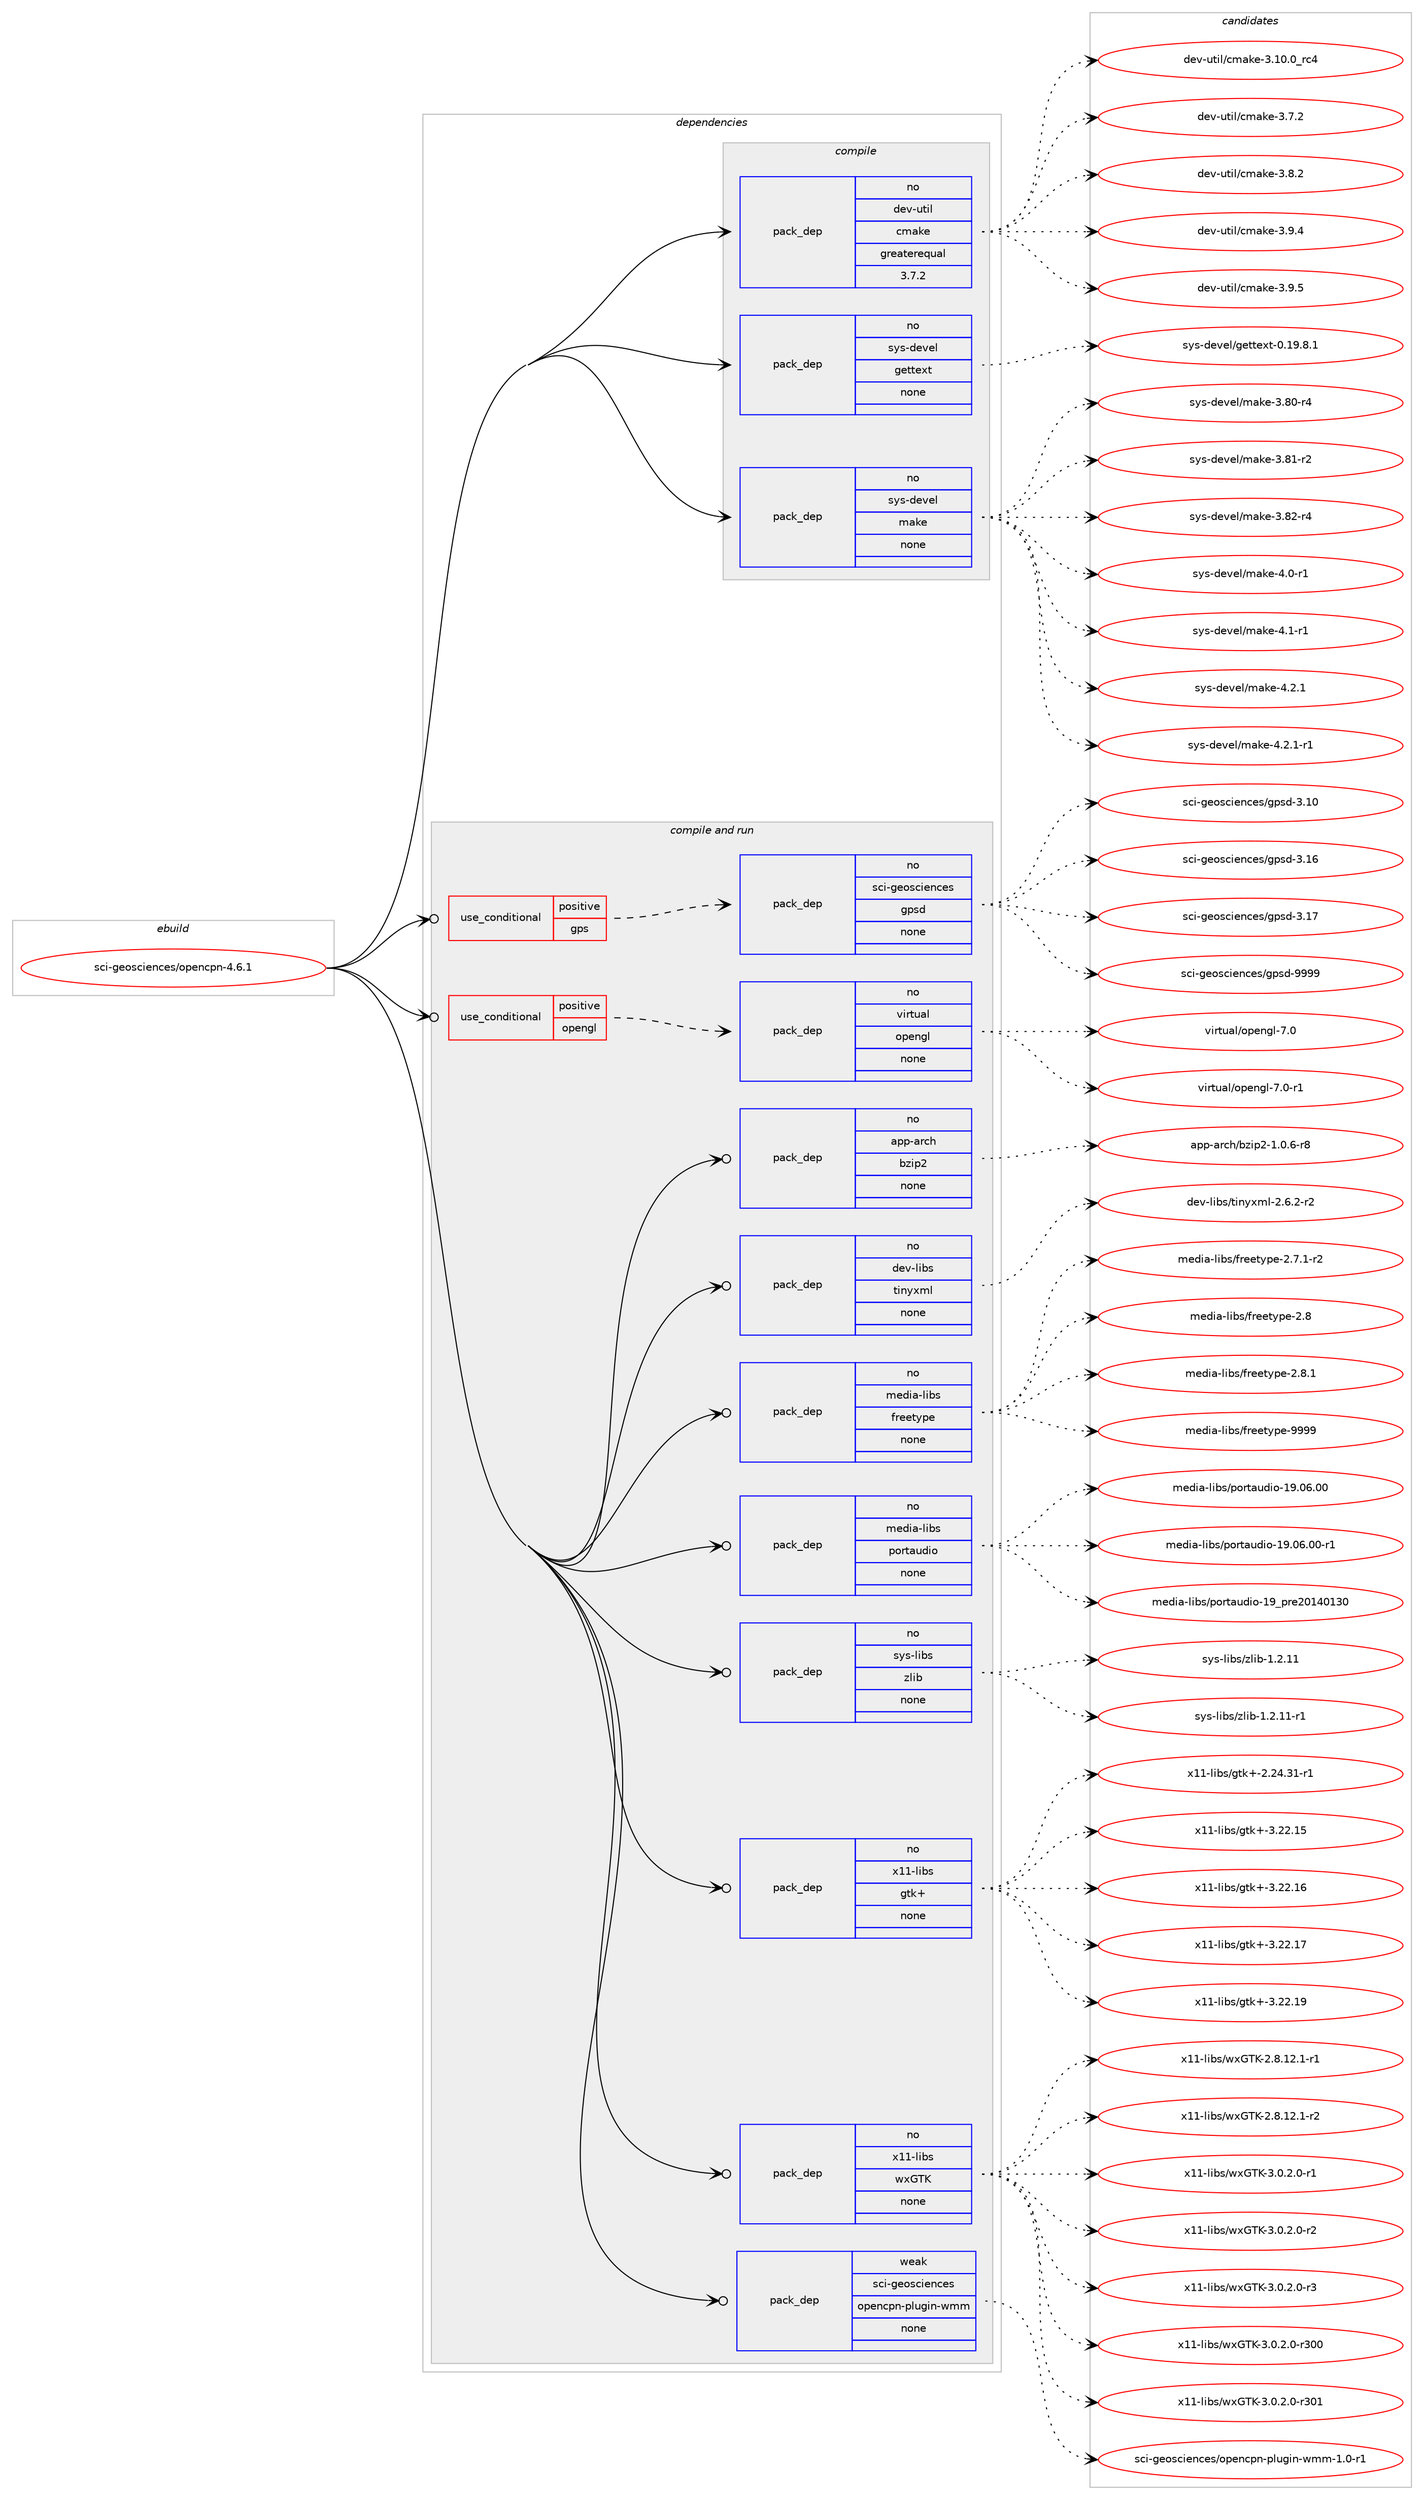 digraph prolog {

# *************
# Graph options
# *************

newrank=true;
concentrate=true;
compound=true;
graph [rankdir=LR,fontname=Helvetica,fontsize=10,ranksep=1.5];#, ranksep=2.5, nodesep=0.2];
edge  [arrowhead=vee];
node  [fontname=Helvetica,fontsize=10];

# **********
# The ebuild
# **********

subgraph cluster_leftcol {
color=gray;
rank=same;
label=<<i>ebuild</i>>;
id [label="sci-geosciences/opencpn-4.6.1", color=red, width=4, href="../sci-geosciences/opencpn-4.6.1.svg"];
}

# ****************
# The dependencies
# ****************

subgraph cluster_midcol {
color=gray;
label=<<i>dependencies</i>>;
subgraph cluster_compile {
fillcolor="#eeeeee";
style=filled;
label=<<i>compile</i>>;
subgraph pack331226 {
dependency449064 [label=<<TABLE BORDER="0" CELLBORDER="1" CELLSPACING="0" CELLPADDING="4" WIDTH="220"><TR><TD ROWSPAN="6" CELLPADDING="30">pack_dep</TD></TR><TR><TD WIDTH="110">no</TD></TR><TR><TD>dev-util</TD></TR><TR><TD>cmake</TD></TR><TR><TD>greaterequal</TD></TR><TR><TD>3.7.2</TD></TR></TABLE>>, shape=none, color=blue];
}
id:e -> dependency449064:w [weight=20,style="solid",arrowhead="vee"];
subgraph pack331227 {
dependency449065 [label=<<TABLE BORDER="0" CELLBORDER="1" CELLSPACING="0" CELLPADDING="4" WIDTH="220"><TR><TD ROWSPAN="6" CELLPADDING="30">pack_dep</TD></TR><TR><TD WIDTH="110">no</TD></TR><TR><TD>sys-devel</TD></TR><TR><TD>gettext</TD></TR><TR><TD>none</TD></TR><TR><TD></TD></TR></TABLE>>, shape=none, color=blue];
}
id:e -> dependency449065:w [weight=20,style="solid",arrowhead="vee"];
subgraph pack331228 {
dependency449066 [label=<<TABLE BORDER="0" CELLBORDER="1" CELLSPACING="0" CELLPADDING="4" WIDTH="220"><TR><TD ROWSPAN="6" CELLPADDING="30">pack_dep</TD></TR><TR><TD WIDTH="110">no</TD></TR><TR><TD>sys-devel</TD></TR><TR><TD>make</TD></TR><TR><TD>none</TD></TR><TR><TD></TD></TR></TABLE>>, shape=none, color=blue];
}
id:e -> dependency449066:w [weight=20,style="solid",arrowhead="vee"];
}
subgraph cluster_compileandrun {
fillcolor="#eeeeee";
style=filled;
label=<<i>compile and run</i>>;
subgraph cond110016 {
dependency449067 [label=<<TABLE BORDER="0" CELLBORDER="1" CELLSPACING="0" CELLPADDING="4"><TR><TD ROWSPAN="3" CELLPADDING="10">use_conditional</TD></TR><TR><TD>positive</TD></TR><TR><TD>gps</TD></TR></TABLE>>, shape=none, color=red];
subgraph pack331229 {
dependency449068 [label=<<TABLE BORDER="0" CELLBORDER="1" CELLSPACING="0" CELLPADDING="4" WIDTH="220"><TR><TD ROWSPAN="6" CELLPADDING="30">pack_dep</TD></TR><TR><TD WIDTH="110">no</TD></TR><TR><TD>sci-geosciences</TD></TR><TR><TD>gpsd</TD></TR><TR><TD>none</TD></TR><TR><TD></TD></TR></TABLE>>, shape=none, color=blue];
}
dependency449067:e -> dependency449068:w [weight=20,style="dashed",arrowhead="vee"];
}
id:e -> dependency449067:w [weight=20,style="solid",arrowhead="odotvee"];
subgraph cond110017 {
dependency449069 [label=<<TABLE BORDER="0" CELLBORDER="1" CELLSPACING="0" CELLPADDING="4"><TR><TD ROWSPAN="3" CELLPADDING="10">use_conditional</TD></TR><TR><TD>positive</TD></TR><TR><TD>opengl</TD></TR></TABLE>>, shape=none, color=red];
subgraph pack331230 {
dependency449070 [label=<<TABLE BORDER="0" CELLBORDER="1" CELLSPACING="0" CELLPADDING="4" WIDTH="220"><TR><TD ROWSPAN="6" CELLPADDING="30">pack_dep</TD></TR><TR><TD WIDTH="110">no</TD></TR><TR><TD>virtual</TD></TR><TR><TD>opengl</TD></TR><TR><TD>none</TD></TR><TR><TD></TD></TR></TABLE>>, shape=none, color=blue];
}
dependency449069:e -> dependency449070:w [weight=20,style="dashed",arrowhead="vee"];
}
id:e -> dependency449069:w [weight=20,style="solid",arrowhead="odotvee"];
subgraph pack331231 {
dependency449071 [label=<<TABLE BORDER="0" CELLBORDER="1" CELLSPACING="0" CELLPADDING="4" WIDTH="220"><TR><TD ROWSPAN="6" CELLPADDING="30">pack_dep</TD></TR><TR><TD WIDTH="110">no</TD></TR><TR><TD>app-arch</TD></TR><TR><TD>bzip2</TD></TR><TR><TD>none</TD></TR><TR><TD></TD></TR></TABLE>>, shape=none, color=blue];
}
id:e -> dependency449071:w [weight=20,style="solid",arrowhead="odotvee"];
subgraph pack331232 {
dependency449072 [label=<<TABLE BORDER="0" CELLBORDER="1" CELLSPACING="0" CELLPADDING="4" WIDTH="220"><TR><TD ROWSPAN="6" CELLPADDING="30">pack_dep</TD></TR><TR><TD WIDTH="110">no</TD></TR><TR><TD>dev-libs</TD></TR><TR><TD>tinyxml</TD></TR><TR><TD>none</TD></TR><TR><TD></TD></TR></TABLE>>, shape=none, color=blue];
}
id:e -> dependency449072:w [weight=20,style="solid",arrowhead="odotvee"];
subgraph pack331233 {
dependency449073 [label=<<TABLE BORDER="0" CELLBORDER="1" CELLSPACING="0" CELLPADDING="4" WIDTH="220"><TR><TD ROWSPAN="6" CELLPADDING="30">pack_dep</TD></TR><TR><TD WIDTH="110">no</TD></TR><TR><TD>media-libs</TD></TR><TR><TD>freetype</TD></TR><TR><TD>none</TD></TR><TR><TD></TD></TR></TABLE>>, shape=none, color=blue];
}
id:e -> dependency449073:w [weight=20,style="solid",arrowhead="odotvee"];
subgraph pack331234 {
dependency449074 [label=<<TABLE BORDER="0" CELLBORDER="1" CELLSPACING="0" CELLPADDING="4" WIDTH="220"><TR><TD ROWSPAN="6" CELLPADDING="30">pack_dep</TD></TR><TR><TD WIDTH="110">no</TD></TR><TR><TD>media-libs</TD></TR><TR><TD>portaudio</TD></TR><TR><TD>none</TD></TR><TR><TD></TD></TR></TABLE>>, shape=none, color=blue];
}
id:e -> dependency449074:w [weight=20,style="solid",arrowhead="odotvee"];
subgraph pack331235 {
dependency449075 [label=<<TABLE BORDER="0" CELLBORDER="1" CELLSPACING="0" CELLPADDING="4" WIDTH="220"><TR><TD ROWSPAN="6" CELLPADDING="30">pack_dep</TD></TR><TR><TD WIDTH="110">no</TD></TR><TR><TD>sys-libs</TD></TR><TR><TD>zlib</TD></TR><TR><TD>none</TD></TR><TR><TD></TD></TR></TABLE>>, shape=none, color=blue];
}
id:e -> dependency449075:w [weight=20,style="solid",arrowhead="odotvee"];
subgraph pack331236 {
dependency449076 [label=<<TABLE BORDER="0" CELLBORDER="1" CELLSPACING="0" CELLPADDING="4" WIDTH="220"><TR><TD ROWSPAN="6" CELLPADDING="30">pack_dep</TD></TR><TR><TD WIDTH="110">no</TD></TR><TR><TD>x11-libs</TD></TR><TR><TD>gtk+</TD></TR><TR><TD>none</TD></TR><TR><TD></TD></TR></TABLE>>, shape=none, color=blue];
}
id:e -> dependency449076:w [weight=20,style="solid",arrowhead="odotvee"];
subgraph pack331237 {
dependency449077 [label=<<TABLE BORDER="0" CELLBORDER="1" CELLSPACING="0" CELLPADDING="4" WIDTH="220"><TR><TD ROWSPAN="6" CELLPADDING="30">pack_dep</TD></TR><TR><TD WIDTH="110">no</TD></TR><TR><TD>x11-libs</TD></TR><TR><TD>wxGTK</TD></TR><TR><TD>none</TD></TR><TR><TD></TD></TR></TABLE>>, shape=none, color=blue];
}
id:e -> dependency449077:w [weight=20,style="solid",arrowhead="odotvee"];
subgraph pack331238 {
dependency449078 [label=<<TABLE BORDER="0" CELLBORDER="1" CELLSPACING="0" CELLPADDING="4" WIDTH="220"><TR><TD ROWSPAN="6" CELLPADDING="30">pack_dep</TD></TR><TR><TD WIDTH="110">weak</TD></TR><TR><TD>sci-geosciences</TD></TR><TR><TD>opencpn-plugin-wmm</TD></TR><TR><TD>none</TD></TR><TR><TD></TD></TR></TABLE>>, shape=none, color=blue];
}
id:e -> dependency449078:w [weight=20,style="solid",arrowhead="odotvee"];
}
subgraph cluster_run {
fillcolor="#eeeeee";
style=filled;
label=<<i>run</i>>;
}
}

# **************
# The candidates
# **************

subgraph cluster_choices {
rank=same;
color=gray;
label=<<i>candidates</i>>;

subgraph choice331226 {
color=black;
nodesep=1;
choice1001011184511711610510847991099710710145514649484648951149952 [label="dev-util/cmake-3.10.0_rc4", color=red, width=4,href="../dev-util/cmake-3.10.0_rc4.svg"];
choice10010111845117116105108479910997107101455146554650 [label="dev-util/cmake-3.7.2", color=red, width=4,href="../dev-util/cmake-3.7.2.svg"];
choice10010111845117116105108479910997107101455146564650 [label="dev-util/cmake-3.8.2", color=red, width=4,href="../dev-util/cmake-3.8.2.svg"];
choice10010111845117116105108479910997107101455146574652 [label="dev-util/cmake-3.9.4", color=red, width=4,href="../dev-util/cmake-3.9.4.svg"];
choice10010111845117116105108479910997107101455146574653 [label="dev-util/cmake-3.9.5", color=red, width=4,href="../dev-util/cmake-3.9.5.svg"];
dependency449064:e -> choice1001011184511711610510847991099710710145514649484648951149952:w [style=dotted,weight="100"];
dependency449064:e -> choice10010111845117116105108479910997107101455146554650:w [style=dotted,weight="100"];
dependency449064:e -> choice10010111845117116105108479910997107101455146564650:w [style=dotted,weight="100"];
dependency449064:e -> choice10010111845117116105108479910997107101455146574652:w [style=dotted,weight="100"];
dependency449064:e -> choice10010111845117116105108479910997107101455146574653:w [style=dotted,weight="100"];
}
subgraph choice331227 {
color=black;
nodesep=1;
choice1151211154510010111810110847103101116116101120116454846495746564649 [label="sys-devel/gettext-0.19.8.1", color=red, width=4,href="../sys-devel/gettext-0.19.8.1.svg"];
dependency449065:e -> choice1151211154510010111810110847103101116116101120116454846495746564649:w [style=dotted,weight="100"];
}
subgraph choice331228 {
color=black;
nodesep=1;
choice11512111545100101118101108471099710710145514656484511452 [label="sys-devel/make-3.80-r4", color=red, width=4,href="../sys-devel/make-3.80-r4.svg"];
choice11512111545100101118101108471099710710145514656494511450 [label="sys-devel/make-3.81-r2", color=red, width=4,href="../sys-devel/make-3.81-r2.svg"];
choice11512111545100101118101108471099710710145514656504511452 [label="sys-devel/make-3.82-r4", color=red, width=4,href="../sys-devel/make-3.82-r4.svg"];
choice115121115451001011181011084710997107101455246484511449 [label="sys-devel/make-4.0-r1", color=red, width=4,href="../sys-devel/make-4.0-r1.svg"];
choice115121115451001011181011084710997107101455246494511449 [label="sys-devel/make-4.1-r1", color=red, width=4,href="../sys-devel/make-4.1-r1.svg"];
choice115121115451001011181011084710997107101455246504649 [label="sys-devel/make-4.2.1", color=red, width=4,href="../sys-devel/make-4.2.1.svg"];
choice1151211154510010111810110847109971071014552465046494511449 [label="sys-devel/make-4.2.1-r1", color=red, width=4,href="../sys-devel/make-4.2.1-r1.svg"];
dependency449066:e -> choice11512111545100101118101108471099710710145514656484511452:w [style=dotted,weight="100"];
dependency449066:e -> choice11512111545100101118101108471099710710145514656494511450:w [style=dotted,weight="100"];
dependency449066:e -> choice11512111545100101118101108471099710710145514656504511452:w [style=dotted,weight="100"];
dependency449066:e -> choice115121115451001011181011084710997107101455246484511449:w [style=dotted,weight="100"];
dependency449066:e -> choice115121115451001011181011084710997107101455246494511449:w [style=dotted,weight="100"];
dependency449066:e -> choice115121115451001011181011084710997107101455246504649:w [style=dotted,weight="100"];
dependency449066:e -> choice1151211154510010111810110847109971071014552465046494511449:w [style=dotted,weight="100"];
}
subgraph choice331229 {
color=black;
nodesep=1;
choice11599105451031011111159910510111099101115471031121151004551464948 [label="sci-geosciences/gpsd-3.10", color=red, width=4,href="../sci-geosciences/gpsd-3.10.svg"];
choice11599105451031011111159910510111099101115471031121151004551464954 [label="sci-geosciences/gpsd-3.16", color=red, width=4,href="../sci-geosciences/gpsd-3.16.svg"];
choice11599105451031011111159910510111099101115471031121151004551464955 [label="sci-geosciences/gpsd-3.17", color=red, width=4,href="../sci-geosciences/gpsd-3.17.svg"];
choice11599105451031011111159910510111099101115471031121151004557575757 [label="sci-geosciences/gpsd-9999", color=red, width=4,href="../sci-geosciences/gpsd-9999.svg"];
dependency449068:e -> choice11599105451031011111159910510111099101115471031121151004551464948:w [style=dotted,weight="100"];
dependency449068:e -> choice11599105451031011111159910510111099101115471031121151004551464954:w [style=dotted,weight="100"];
dependency449068:e -> choice11599105451031011111159910510111099101115471031121151004551464955:w [style=dotted,weight="100"];
dependency449068:e -> choice11599105451031011111159910510111099101115471031121151004557575757:w [style=dotted,weight="100"];
}
subgraph choice331230 {
color=black;
nodesep=1;
choice118105114116117971084711111210111010310845554648 [label="virtual/opengl-7.0", color=red, width=4,href="../virtual/opengl-7.0.svg"];
choice1181051141161179710847111112101110103108455546484511449 [label="virtual/opengl-7.0-r1", color=red, width=4,href="../virtual/opengl-7.0-r1.svg"];
dependency449070:e -> choice118105114116117971084711111210111010310845554648:w [style=dotted,weight="100"];
dependency449070:e -> choice1181051141161179710847111112101110103108455546484511449:w [style=dotted,weight="100"];
}
subgraph choice331231 {
color=black;
nodesep=1;
choice971121124597114991044798122105112504549464846544511456 [label="app-arch/bzip2-1.0.6-r8", color=red, width=4,href="../app-arch/bzip2-1.0.6-r8.svg"];
dependency449071:e -> choice971121124597114991044798122105112504549464846544511456:w [style=dotted,weight="100"];
}
subgraph choice331232 {
color=black;
nodesep=1;
choice1001011184510810598115471161051101211201091084550465446504511450 [label="dev-libs/tinyxml-2.6.2-r2", color=red, width=4,href="../dev-libs/tinyxml-2.6.2-r2.svg"];
dependency449072:e -> choice1001011184510810598115471161051101211201091084550465446504511450:w [style=dotted,weight="100"];
}
subgraph choice331233 {
color=black;
nodesep=1;
choice109101100105974510810598115471021141011011161211121014550465546494511450 [label="media-libs/freetype-2.7.1-r2", color=red, width=4,href="../media-libs/freetype-2.7.1-r2.svg"];
choice1091011001059745108105981154710211410110111612111210145504656 [label="media-libs/freetype-2.8", color=red, width=4,href="../media-libs/freetype-2.8.svg"];
choice10910110010597451081059811547102114101101116121112101455046564649 [label="media-libs/freetype-2.8.1", color=red, width=4,href="../media-libs/freetype-2.8.1.svg"];
choice109101100105974510810598115471021141011011161211121014557575757 [label="media-libs/freetype-9999", color=red, width=4,href="../media-libs/freetype-9999.svg"];
dependency449073:e -> choice109101100105974510810598115471021141011011161211121014550465546494511450:w [style=dotted,weight="100"];
dependency449073:e -> choice1091011001059745108105981154710211410110111612111210145504656:w [style=dotted,weight="100"];
dependency449073:e -> choice10910110010597451081059811547102114101101116121112101455046564649:w [style=dotted,weight="100"];
dependency449073:e -> choice109101100105974510810598115471021141011011161211121014557575757:w [style=dotted,weight="100"];
}
subgraph choice331234 {
color=black;
nodesep=1;
choice1091011001059745108105981154711211111411697117100105111454957464854464848 [label="media-libs/portaudio-19.06.00", color=red, width=4,href="../media-libs/portaudio-19.06.00.svg"];
choice10910110010597451081059811547112111114116971171001051114549574648544648484511449 [label="media-libs/portaudio-19.06.00-r1", color=red, width=4,href="../media-libs/portaudio-19.06.00-r1.svg"];
choice1091011001059745108105981154711211111411697117100105111454957951121141015048495248495148 [label="media-libs/portaudio-19_pre20140130", color=red, width=4,href="../media-libs/portaudio-19_pre20140130.svg"];
dependency449074:e -> choice1091011001059745108105981154711211111411697117100105111454957464854464848:w [style=dotted,weight="100"];
dependency449074:e -> choice10910110010597451081059811547112111114116971171001051114549574648544648484511449:w [style=dotted,weight="100"];
dependency449074:e -> choice1091011001059745108105981154711211111411697117100105111454957951121141015048495248495148:w [style=dotted,weight="100"];
}
subgraph choice331235 {
color=black;
nodesep=1;
choice1151211154510810598115471221081059845494650464949 [label="sys-libs/zlib-1.2.11", color=red, width=4,href="../sys-libs/zlib-1.2.11.svg"];
choice11512111545108105981154712210810598454946504649494511449 [label="sys-libs/zlib-1.2.11-r1", color=red, width=4,href="../sys-libs/zlib-1.2.11-r1.svg"];
dependency449075:e -> choice1151211154510810598115471221081059845494650464949:w [style=dotted,weight="100"];
dependency449075:e -> choice11512111545108105981154712210810598454946504649494511449:w [style=dotted,weight="100"];
}
subgraph choice331236 {
color=black;
nodesep=1;
choice12049494510810598115471031161074345504650524651494511449 [label="x11-libs/gtk+-2.24.31-r1", color=red, width=4,href="../x11-libs/gtk+-2.24.31-r1.svg"];
choice1204949451081059811547103116107434551465050464953 [label="x11-libs/gtk+-3.22.15", color=red, width=4,href="../x11-libs/gtk+-3.22.15.svg"];
choice1204949451081059811547103116107434551465050464954 [label="x11-libs/gtk+-3.22.16", color=red, width=4,href="../x11-libs/gtk+-3.22.16.svg"];
choice1204949451081059811547103116107434551465050464955 [label="x11-libs/gtk+-3.22.17", color=red, width=4,href="../x11-libs/gtk+-3.22.17.svg"];
choice1204949451081059811547103116107434551465050464957 [label="x11-libs/gtk+-3.22.19", color=red, width=4,href="../x11-libs/gtk+-3.22.19.svg"];
dependency449076:e -> choice12049494510810598115471031161074345504650524651494511449:w [style=dotted,weight="100"];
dependency449076:e -> choice1204949451081059811547103116107434551465050464953:w [style=dotted,weight="100"];
dependency449076:e -> choice1204949451081059811547103116107434551465050464954:w [style=dotted,weight="100"];
dependency449076:e -> choice1204949451081059811547103116107434551465050464955:w [style=dotted,weight="100"];
dependency449076:e -> choice1204949451081059811547103116107434551465050464957:w [style=dotted,weight="100"];
}
subgraph choice331237 {
color=black;
nodesep=1;
choice12049494510810598115471191207184754550465646495046494511449 [label="x11-libs/wxGTK-2.8.12.1-r1", color=red, width=4,href="../x11-libs/wxGTK-2.8.12.1-r1.svg"];
choice12049494510810598115471191207184754550465646495046494511450 [label="x11-libs/wxGTK-2.8.12.1-r2", color=red, width=4,href="../x11-libs/wxGTK-2.8.12.1-r2.svg"];
choice120494945108105981154711912071847545514648465046484511449 [label="x11-libs/wxGTK-3.0.2.0-r1", color=red, width=4,href="../x11-libs/wxGTK-3.0.2.0-r1.svg"];
choice120494945108105981154711912071847545514648465046484511450 [label="x11-libs/wxGTK-3.0.2.0-r2", color=red, width=4,href="../x11-libs/wxGTK-3.0.2.0-r2.svg"];
choice120494945108105981154711912071847545514648465046484511451 [label="x11-libs/wxGTK-3.0.2.0-r3", color=red, width=4,href="../x11-libs/wxGTK-3.0.2.0-r3.svg"];
choice1204949451081059811547119120718475455146484650464845114514848 [label="x11-libs/wxGTK-3.0.2.0-r300", color=red, width=4,href="../x11-libs/wxGTK-3.0.2.0-r300.svg"];
choice1204949451081059811547119120718475455146484650464845114514849 [label="x11-libs/wxGTK-3.0.2.0-r301", color=red, width=4,href="../x11-libs/wxGTK-3.0.2.0-r301.svg"];
dependency449077:e -> choice12049494510810598115471191207184754550465646495046494511449:w [style=dotted,weight="100"];
dependency449077:e -> choice12049494510810598115471191207184754550465646495046494511450:w [style=dotted,weight="100"];
dependency449077:e -> choice120494945108105981154711912071847545514648465046484511449:w [style=dotted,weight="100"];
dependency449077:e -> choice120494945108105981154711912071847545514648465046484511450:w [style=dotted,weight="100"];
dependency449077:e -> choice120494945108105981154711912071847545514648465046484511451:w [style=dotted,weight="100"];
dependency449077:e -> choice1204949451081059811547119120718475455146484650464845114514848:w [style=dotted,weight="100"];
dependency449077:e -> choice1204949451081059811547119120718475455146484650464845114514849:w [style=dotted,weight="100"];
}
subgraph choice331238 {
color=black;
nodesep=1;
choice1159910545103101111115991051011109910111547111112101110991121104511210811710310511045119109109454946484511449 [label="sci-geosciences/opencpn-plugin-wmm-1.0-r1", color=red, width=4,href="../sci-geosciences/opencpn-plugin-wmm-1.0-r1.svg"];
dependency449078:e -> choice1159910545103101111115991051011109910111547111112101110991121104511210811710310511045119109109454946484511449:w [style=dotted,weight="100"];
}
}

}
